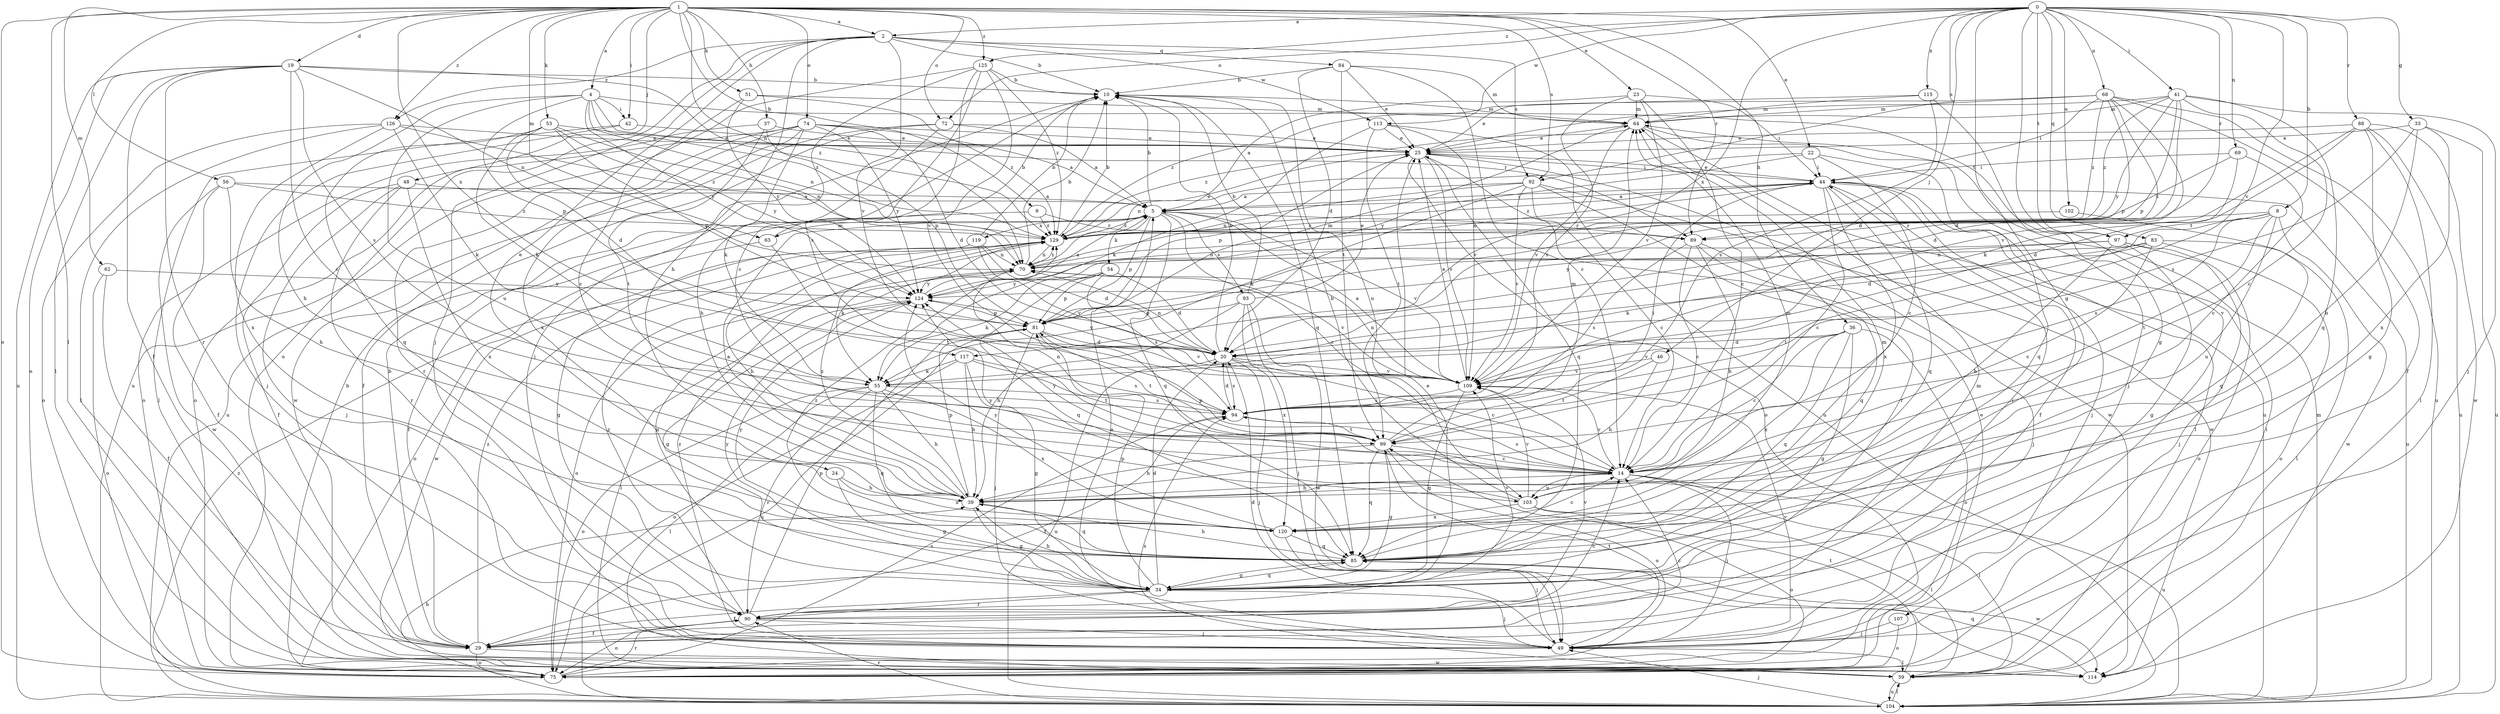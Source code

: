strict digraph  {
0;
1;
2;
4;
5;
8;
9;
10;
14;
19;
20;
22;
23;
24;
25;
29;
33;
34;
36;
37;
39;
41;
42;
44;
46;
48;
49;
51;
53;
54;
55;
56;
59;
62;
63;
64;
68;
69;
70;
72;
74;
75;
81;
83;
84;
85;
88;
89;
90;
92;
93;
94;
97;
99;
102;
103;
104;
107;
109;
113;
114;
115;
117;
119;
120;
124;
125;
126;
129;
0 -> 2  [label=a];
0 -> 8  [label=b];
0 -> 33  [label=g];
0 -> 34  [label=g];
0 -> 41  [label=i];
0 -> 46  [label=j];
0 -> 68  [label=n];
0 -> 69  [label=n];
0 -> 72  [label=o];
0 -> 83  [label=q];
0 -> 88  [label=r];
0 -> 89  [label=r];
0 -> 92  [label=s];
0 -> 97  [label=t];
0 -> 102  [label=u];
0 -> 107  [label=v];
0 -> 109  [label=v];
0 -> 113  [label=w];
0 -> 115  [label=x];
0 -> 117  [label=x];
0 -> 125  [label=z];
1 -> 2  [label=a];
1 -> 4  [label=a];
1 -> 9  [label=b];
1 -> 19  [label=d];
1 -> 22  [label=e];
1 -> 23  [label=e];
1 -> 36  [label=h];
1 -> 37  [label=h];
1 -> 42  [label=i];
1 -> 48  [label=j];
1 -> 51  [label=k];
1 -> 53  [label=k];
1 -> 56  [label=l];
1 -> 59  [label=l];
1 -> 62  [label=m];
1 -> 63  [label=m];
1 -> 70  [label=n];
1 -> 72  [label=o];
1 -> 74  [label=o];
1 -> 75  [label=o];
1 -> 89  [label=r];
1 -> 92  [label=s];
1 -> 117  [label=x];
1 -> 125  [label=z];
1 -> 126  [label=z];
2 -> 10  [label=b];
2 -> 24  [label=e];
2 -> 39  [label=h];
2 -> 49  [label=j];
2 -> 75  [label=o];
2 -> 84  [label=q];
2 -> 92  [label=s];
2 -> 109  [label=v];
2 -> 113  [label=w];
2 -> 126  [label=z];
4 -> 39  [label=h];
4 -> 42  [label=i];
4 -> 70  [label=n];
4 -> 81  [label=p];
4 -> 89  [label=r];
4 -> 97  [label=t];
4 -> 103  [label=u];
4 -> 124  [label=y];
4 -> 129  [label=z];
5 -> 10  [label=b];
5 -> 14  [label=c];
5 -> 44  [label=i];
5 -> 54  [label=k];
5 -> 63  [label=m];
5 -> 81  [label=p];
5 -> 85  [label=q];
5 -> 89  [label=r];
5 -> 93  [label=s];
5 -> 109  [label=v];
5 -> 119  [label=x];
5 -> 129  [label=z];
8 -> 20  [label=d];
8 -> 89  [label=r];
8 -> 94  [label=s];
8 -> 97  [label=t];
8 -> 99  [label=t];
8 -> 103  [label=u];
8 -> 114  [label=w];
9 -> 29  [label=f];
9 -> 89  [label=r];
9 -> 129  [label=z];
10 -> 64  [label=m];
10 -> 85  [label=q];
10 -> 103  [label=u];
14 -> 39  [label=h];
14 -> 49  [label=j];
14 -> 59  [label=l];
14 -> 81  [label=p];
14 -> 94  [label=s];
14 -> 103  [label=u];
14 -> 104  [label=u];
14 -> 109  [label=v];
14 -> 124  [label=y];
19 -> 10  [label=b];
19 -> 14  [label=c];
19 -> 29  [label=f];
19 -> 59  [label=l];
19 -> 70  [label=n];
19 -> 75  [label=o];
19 -> 90  [label=r];
19 -> 94  [label=s];
19 -> 104  [label=u];
19 -> 129  [label=z];
20 -> 10  [label=b];
20 -> 14  [label=c];
20 -> 49  [label=j];
20 -> 70  [label=n];
20 -> 94  [label=s];
20 -> 104  [label=u];
20 -> 109  [label=v];
20 -> 124  [label=y];
22 -> 14  [label=c];
22 -> 44  [label=i];
22 -> 70  [label=n];
22 -> 85  [label=q];
22 -> 124  [label=y];
23 -> 5  [label=a];
23 -> 14  [label=c];
23 -> 44  [label=i];
23 -> 64  [label=m];
23 -> 94  [label=s];
23 -> 109  [label=v];
24 -> 34  [label=g];
24 -> 39  [label=h];
24 -> 120  [label=x];
25 -> 44  [label=i];
25 -> 75  [label=o];
25 -> 81  [label=p];
25 -> 85  [label=q];
25 -> 109  [label=v];
25 -> 114  [label=w];
29 -> 10  [label=b];
29 -> 14  [label=c];
29 -> 64  [label=m];
29 -> 75  [label=o];
29 -> 114  [label=w];
29 -> 129  [label=z];
33 -> 25  [label=e];
33 -> 39  [label=h];
33 -> 94  [label=s];
33 -> 104  [label=u];
33 -> 120  [label=x];
34 -> 20  [label=d];
34 -> 29  [label=f];
34 -> 39  [label=h];
34 -> 49  [label=j];
34 -> 70  [label=n];
34 -> 81  [label=p];
34 -> 85  [label=q];
34 -> 90  [label=r];
34 -> 109  [label=v];
34 -> 124  [label=y];
36 -> 14  [label=c];
36 -> 20  [label=d];
36 -> 34  [label=g];
36 -> 75  [label=o];
36 -> 85  [label=q];
36 -> 109  [label=v];
36 -> 120  [label=x];
37 -> 25  [label=e];
37 -> 75  [label=o];
37 -> 81  [label=p];
37 -> 99  [label=t];
39 -> 5  [label=a];
39 -> 34  [label=g];
39 -> 81  [label=p];
39 -> 85  [label=q];
39 -> 129  [label=z];
41 -> 14  [label=c];
41 -> 20  [label=d];
41 -> 25  [label=e];
41 -> 49  [label=j];
41 -> 64  [label=m];
41 -> 81  [label=p];
41 -> 85  [label=q];
41 -> 124  [label=y];
41 -> 129  [label=z];
42 -> 25  [label=e];
42 -> 49  [label=j];
42 -> 59  [label=l];
44 -> 5  [label=a];
44 -> 14  [label=c];
44 -> 25  [label=e];
44 -> 29  [label=f];
44 -> 49  [label=j];
44 -> 59  [label=l];
44 -> 70  [label=n];
44 -> 85  [label=q];
44 -> 104  [label=u];
44 -> 120  [label=x];
44 -> 129  [label=z];
46 -> 39  [label=h];
46 -> 99  [label=t];
46 -> 109  [label=v];
48 -> 5  [label=a];
48 -> 29  [label=f];
48 -> 49  [label=j];
48 -> 90  [label=r];
48 -> 120  [label=x];
49 -> 5  [label=a];
49 -> 20  [label=d];
49 -> 59  [label=l];
49 -> 99  [label=t];
49 -> 109  [label=v];
49 -> 129  [label=z];
51 -> 14  [label=c];
51 -> 64  [label=m];
51 -> 124  [label=y];
51 -> 129  [label=z];
53 -> 20  [label=d];
53 -> 25  [label=e];
53 -> 55  [label=k];
53 -> 70  [label=n];
53 -> 81  [label=p];
53 -> 85  [label=q];
53 -> 124  [label=y];
54 -> 20  [label=d];
54 -> 55  [label=k];
54 -> 81  [label=p];
54 -> 85  [label=q];
54 -> 94  [label=s];
54 -> 124  [label=y];
55 -> 39  [label=h];
55 -> 59  [label=l];
55 -> 75  [label=o];
55 -> 85  [label=q];
55 -> 90  [label=r];
55 -> 94  [label=s];
55 -> 120  [label=x];
56 -> 5  [label=a];
56 -> 29  [label=f];
56 -> 39  [label=h];
56 -> 114  [label=w];
56 -> 129  [label=z];
59 -> 44  [label=i];
59 -> 94  [label=s];
59 -> 99  [label=t];
59 -> 104  [label=u];
62 -> 29  [label=f];
62 -> 75  [label=o];
62 -> 124  [label=y];
63 -> 10  [label=b];
63 -> 75  [label=o];
63 -> 99  [label=t];
64 -> 25  [label=e];
64 -> 49  [label=j];
64 -> 104  [label=u];
64 -> 109  [label=v];
64 -> 129  [label=z];
68 -> 20  [label=d];
68 -> 25  [label=e];
68 -> 29  [label=f];
68 -> 44  [label=i];
68 -> 64  [label=m];
68 -> 81  [label=p];
68 -> 104  [label=u];
68 -> 109  [label=v];
68 -> 129  [label=z];
69 -> 14  [label=c];
69 -> 20  [label=d];
69 -> 44  [label=i];
69 -> 129  [label=z];
70 -> 10  [label=b];
70 -> 75  [label=o];
70 -> 109  [label=v];
70 -> 124  [label=y];
70 -> 129  [label=z];
72 -> 5  [label=a];
72 -> 25  [label=e];
72 -> 29  [label=f];
72 -> 39  [label=h];
72 -> 104  [label=u];
74 -> 5  [label=a];
74 -> 20  [label=d];
74 -> 25  [label=e];
74 -> 55  [label=k];
74 -> 75  [label=o];
74 -> 90  [label=r];
74 -> 114  [label=w];
74 -> 120  [label=x];
74 -> 124  [label=y];
75 -> 10  [label=b];
75 -> 25  [label=e];
75 -> 90  [label=r];
75 -> 94  [label=s];
81 -> 20  [label=d];
81 -> 49  [label=j];
81 -> 64  [label=m];
81 -> 99  [label=t];
81 -> 104  [label=u];
81 -> 109  [label=v];
83 -> 14  [label=c];
83 -> 55  [label=k];
83 -> 59  [label=l];
83 -> 70  [label=n];
83 -> 75  [label=o];
83 -> 99  [label=t];
84 -> 10  [label=b];
84 -> 14  [label=c];
84 -> 20  [label=d];
84 -> 25  [label=e];
84 -> 64  [label=m];
84 -> 99  [label=t];
85 -> 34  [label=g];
85 -> 39  [label=h];
85 -> 64  [label=m];
85 -> 114  [label=w];
85 -> 124  [label=y];
85 -> 129  [label=z];
88 -> 20  [label=d];
88 -> 25  [label=e];
88 -> 34  [label=g];
88 -> 55  [label=k];
88 -> 59  [label=l];
88 -> 104  [label=u];
88 -> 114  [label=w];
89 -> 14  [label=c];
89 -> 39  [label=h];
89 -> 49  [label=j];
89 -> 85  [label=q];
89 -> 94  [label=s];
90 -> 14  [label=c];
90 -> 25  [label=e];
90 -> 29  [label=f];
90 -> 44  [label=i];
90 -> 49  [label=j];
90 -> 75  [label=o];
90 -> 81  [label=p];
90 -> 109  [label=v];
90 -> 129  [label=z];
92 -> 5  [label=a];
92 -> 14  [label=c];
92 -> 55  [label=k];
92 -> 70  [label=n];
92 -> 90  [label=r];
92 -> 109  [label=v];
92 -> 114  [label=w];
93 -> 10  [label=b];
93 -> 25  [label=e];
93 -> 39  [label=h];
93 -> 49  [label=j];
93 -> 81  [label=p];
93 -> 114  [label=w];
93 -> 120  [label=x];
94 -> 20  [label=d];
94 -> 29  [label=f];
94 -> 99  [label=t];
97 -> 34  [label=g];
97 -> 39  [label=h];
97 -> 49  [label=j];
97 -> 70  [label=n];
97 -> 75  [label=o];
97 -> 124  [label=y];
99 -> 14  [label=c];
99 -> 34  [label=g];
99 -> 39  [label=h];
99 -> 44  [label=i];
99 -> 64  [label=m];
99 -> 70  [label=n];
99 -> 75  [label=o];
99 -> 85  [label=q];
102 -> 85  [label=q];
102 -> 129  [label=z];
103 -> 10  [label=b];
103 -> 59  [label=l];
103 -> 64  [label=m];
103 -> 75  [label=o];
103 -> 109  [label=v];
103 -> 120  [label=x];
103 -> 124  [label=y];
104 -> 39  [label=h];
104 -> 49  [label=j];
104 -> 59  [label=l];
104 -> 64  [label=m];
104 -> 90  [label=r];
104 -> 129  [label=z];
107 -> 49  [label=j];
107 -> 75  [label=o];
109 -> 5  [label=a];
109 -> 25  [label=e];
109 -> 34  [label=g];
109 -> 70  [label=n];
109 -> 94  [label=s];
113 -> 25  [label=e];
113 -> 55  [label=k];
113 -> 99  [label=t];
113 -> 104  [label=u];
113 -> 109  [label=v];
114 -> 85  [label=q];
115 -> 34  [label=g];
115 -> 64  [label=m];
115 -> 94  [label=s];
115 -> 129  [label=z];
117 -> 34  [label=g];
117 -> 39  [label=h];
117 -> 55  [label=k];
117 -> 75  [label=o];
117 -> 94  [label=s];
117 -> 99  [label=t];
119 -> 10  [label=b];
119 -> 20  [label=d];
119 -> 34  [label=g];
119 -> 70  [label=n];
119 -> 109  [label=v];
119 -> 114  [label=w];
120 -> 14  [label=c];
120 -> 49  [label=j];
120 -> 85  [label=q];
120 -> 124  [label=y];
124 -> 5  [label=a];
124 -> 34  [label=g];
124 -> 59  [label=l];
124 -> 81  [label=p];
125 -> 10  [label=b];
125 -> 14  [label=c];
125 -> 49  [label=j];
125 -> 94  [label=s];
125 -> 104  [label=u];
125 -> 109  [label=v];
125 -> 129  [label=z];
126 -> 25  [label=e];
126 -> 55  [label=k];
126 -> 59  [label=l];
126 -> 75  [label=o];
126 -> 120  [label=x];
126 -> 129  [label=z];
129 -> 10  [label=b];
129 -> 25  [label=e];
129 -> 39  [label=h];
129 -> 55  [label=k];
129 -> 70  [label=n];
}
